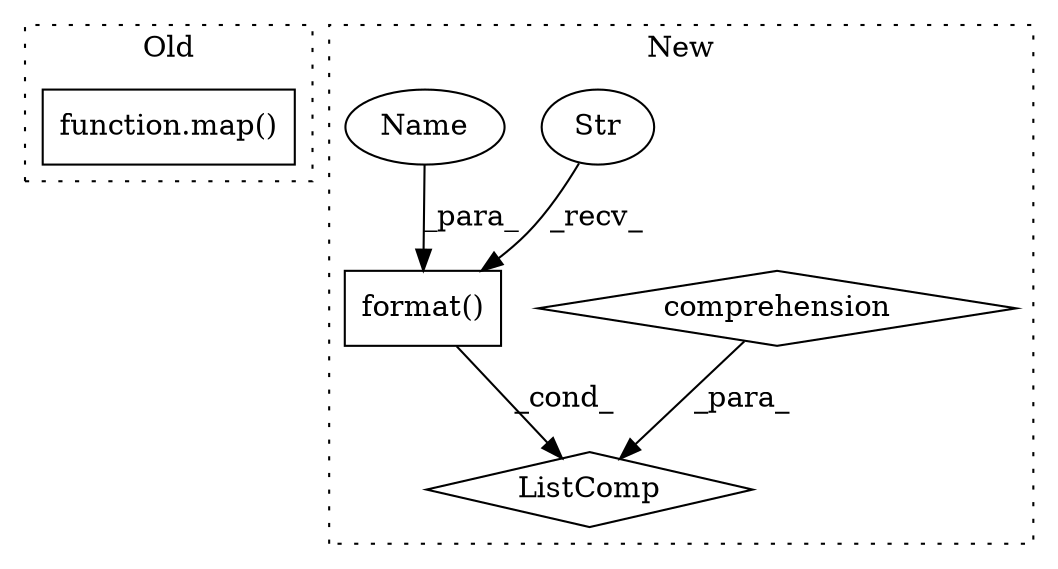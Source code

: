 digraph G {
subgraph cluster0 {
1 [label="function.map()" a="75" s="6119,6162" l="4,1" shape="box"];
label = "Old";
style="dotted";
}
subgraph cluster1 {
2 [label="format()" a="75" s="6004,6027" l="15,1" shape="box"];
3 [label="Str" a="66" s="6004" l="7" shape="ellipse"];
4 [label="ListComp" a="106" s="6003" l="52" shape="diamond"];
5 [label="comprehension" a="45" s="6029" l="3" shape="diamond"];
6 [label="Name" a="87" s="6024" l="3" shape="ellipse"];
label = "New";
style="dotted";
}
2 -> 4 [label="_cond_"];
3 -> 2 [label="_recv_"];
5 -> 4 [label="_para_"];
6 -> 2 [label="_para_"];
}
